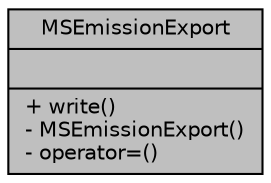 digraph "MSEmissionExport"
{
  edge [fontname="Helvetica",fontsize="10",labelfontname="Helvetica",labelfontsize="10"];
  node [fontname="Helvetica",fontsize="10",shape=record];
  Node1 [label="{MSEmissionExport\n||+ write()\l- MSEmissionExport()\l- operator=()\l}",height=0.2,width=0.4,color="black", fillcolor="grey75", style="filled", fontcolor="black"];
}

